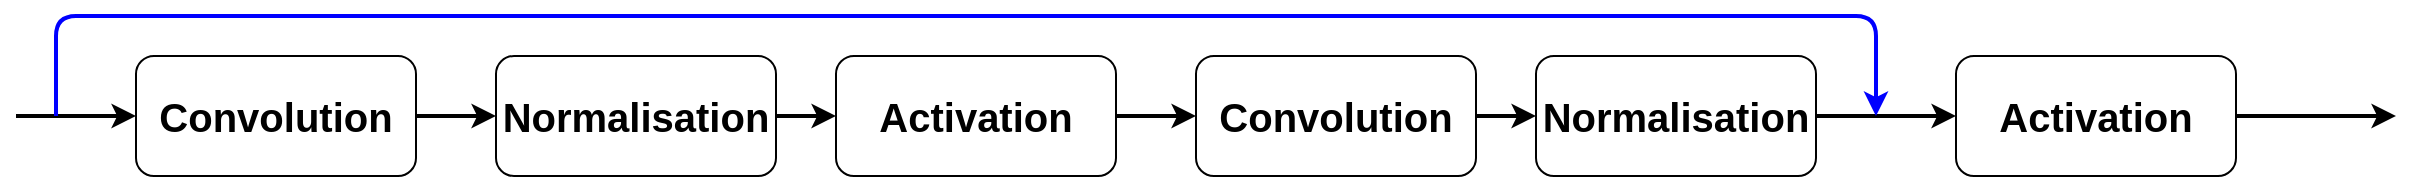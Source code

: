 <mxfile version="13.3.4" type="device"><diagram id="Gk07fO_KQAZaineyi9B8" name="Page-1"><mxGraphModel dx="1426" dy="731" grid="1" gridSize="10" guides="1" tooltips="1" connect="1" arrows="1" fold="1" page="1" pageScale="1" pageWidth="2336" pageHeight="1654" math="0" shadow="0"><root><mxCell id="0"/><mxCell id="1" parent="0"/><mxCell id="xpExt8HCroRmTgd8tQ4W-4" value="" style="edgeStyle=orthogonalEdgeStyle;rounded=0;orthogonalLoop=1;jettySize=auto;html=1;strokeWidth=2;" edge="1" parent="1" source="xpExt8HCroRmTgd8tQ4W-1" target="xpExt8HCroRmTgd8tQ4W-3"><mxGeometry relative="1" as="geometry"/></mxCell><mxCell id="xpExt8HCroRmTgd8tQ4W-1" value="&lt;font style=&quot;font-size: 20px&quot;&gt;&lt;b&gt;Convolution&lt;/b&gt;&lt;/font&gt;" style="rounded=1;whiteSpace=wrap;html=1;" vertex="1" parent="1"><mxGeometry x="280" y="200" width="140" height="60" as="geometry"/></mxCell><mxCell id="xpExt8HCroRmTgd8tQ4W-6" value="" style="edgeStyle=orthogonalEdgeStyle;rounded=0;orthogonalLoop=1;jettySize=auto;html=1;strokeWidth=2;" edge="1" parent="1" source="xpExt8HCroRmTgd8tQ4W-3" target="xpExt8HCroRmTgd8tQ4W-5"><mxGeometry relative="1" as="geometry"/></mxCell><mxCell id="xpExt8HCroRmTgd8tQ4W-3" value="&lt;font style=&quot;font-size: 20px&quot;&gt;&lt;b&gt;Normalisation&lt;/b&gt;&lt;/font&gt;" style="rounded=1;whiteSpace=wrap;html=1;" vertex="1" parent="1"><mxGeometry x="460" y="200" width="140" height="60" as="geometry"/></mxCell><mxCell id="xpExt8HCroRmTgd8tQ4W-8" value="" style="edgeStyle=orthogonalEdgeStyle;rounded=0;orthogonalLoop=1;jettySize=auto;html=1;strokeWidth=2;" edge="1" parent="1" source="xpExt8HCroRmTgd8tQ4W-5" target="xpExt8HCroRmTgd8tQ4W-7"><mxGeometry relative="1" as="geometry"/></mxCell><mxCell id="xpExt8HCroRmTgd8tQ4W-5" value="&lt;font style=&quot;font-size: 20px&quot;&gt;&lt;b&gt;Activation&lt;/b&gt;&lt;/font&gt;" style="rounded=1;whiteSpace=wrap;html=1;" vertex="1" parent="1"><mxGeometry x="630" y="200" width="140" height="60" as="geometry"/></mxCell><mxCell id="xpExt8HCroRmTgd8tQ4W-10" value="" style="edgeStyle=orthogonalEdgeStyle;rounded=0;orthogonalLoop=1;jettySize=auto;html=1;strokeWidth=2;" edge="1" parent="1" source="xpExt8HCroRmTgd8tQ4W-7" target="xpExt8HCroRmTgd8tQ4W-9"><mxGeometry relative="1" as="geometry"/></mxCell><mxCell id="xpExt8HCroRmTgd8tQ4W-7" value="&lt;font style=&quot;font-size: 20px&quot;&gt;&lt;b&gt;Convolution&lt;/b&gt;&lt;/font&gt;" style="rounded=1;whiteSpace=wrap;html=1;" vertex="1" parent="1"><mxGeometry x="810" y="200" width="140" height="60" as="geometry"/></mxCell><mxCell id="xpExt8HCroRmTgd8tQ4W-12" value="" style="edgeStyle=orthogonalEdgeStyle;rounded=0;orthogonalLoop=1;jettySize=auto;html=1;strokeWidth=2;" edge="1" parent="1" source="xpExt8HCroRmTgd8tQ4W-9" target="xpExt8HCroRmTgd8tQ4W-11"><mxGeometry relative="1" as="geometry"/></mxCell><mxCell id="xpExt8HCroRmTgd8tQ4W-9" value="&lt;font style=&quot;font-size: 20px&quot;&gt;&lt;b&gt;Normalisation&lt;/b&gt;&lt;/font&gt;" style="rounded=1;whiteSpace=wrap;html=1;" vertex="1" parent="1"><mxGeometry x="980" y="200" width="140" height="60" as="geometry"/></mxCell><mxCell id="xpExt8HCroRmTgd8tQ4W-14" value="" style="edgeStyle=orthogonalEdgeStyle;rounded=0;orthogonalLoop=1;jettySize=auto;html=1;strokeWidth=2;" edge="1" parent="1" source="xpExt8HCroRmTgd8tQ4W-11"><mxGeometry relative="1" as="geometry"><mxPoint x="1410" y="230" as="targetPoint"/></mxGeometry></mxCell><mxCell id="xpExt8HCroRmTgd8tQ4W-11" value="&lt;font style=&quot;font-size: 20px&quot;&gt;&lt;b&gt;Activation&lt;/b&gt;&lt;/font&gt;" style="rounded=1;whiteSpace=wrap;html=1;" vertex="1" parent="1"><mxGeometry x="1190" y="200" width="140" height="60" as="geometry"/></mxCell><mxCell id="xpExt8HCroRmTgd8tQ4W-2" value="" style="endArrow=classic;html=1;entryX=0;entryY=0.5;entryDx=0;entryDy=0;strokeWidth=2;" edge="1" parent="1" target="xpExt8HCroRmTgd8tQ4W-1"><mxGeometry width="50" height="50" relative="1" as="geometry"><mxPoint x="220" y="230" as="sourcePoint"/><mxPoint x="280" y="210" as="targetPoint"/></mxGeometry></mxCell><mxCell id="xpExt8HCroRmTgd8tQ4W-15" value="" style="endArrow=classic;html=1;strokeWidth=2;strokeColor=#0000FF;" edge="1" parent="1"><mxGeometry width="50" height="50" relative="1" as="geometry"><mxPoint x="240" y="230" as="sourcePoint"/><mxPoint x="1150" y="230" as="targetPoint"/><Array as="points"><mxPoint x="240" y="180"/><mxPoint x="1150" y="180"/></Array></mxGeometry></mxCell></root></mxGraphModel></diagram></mxfile>